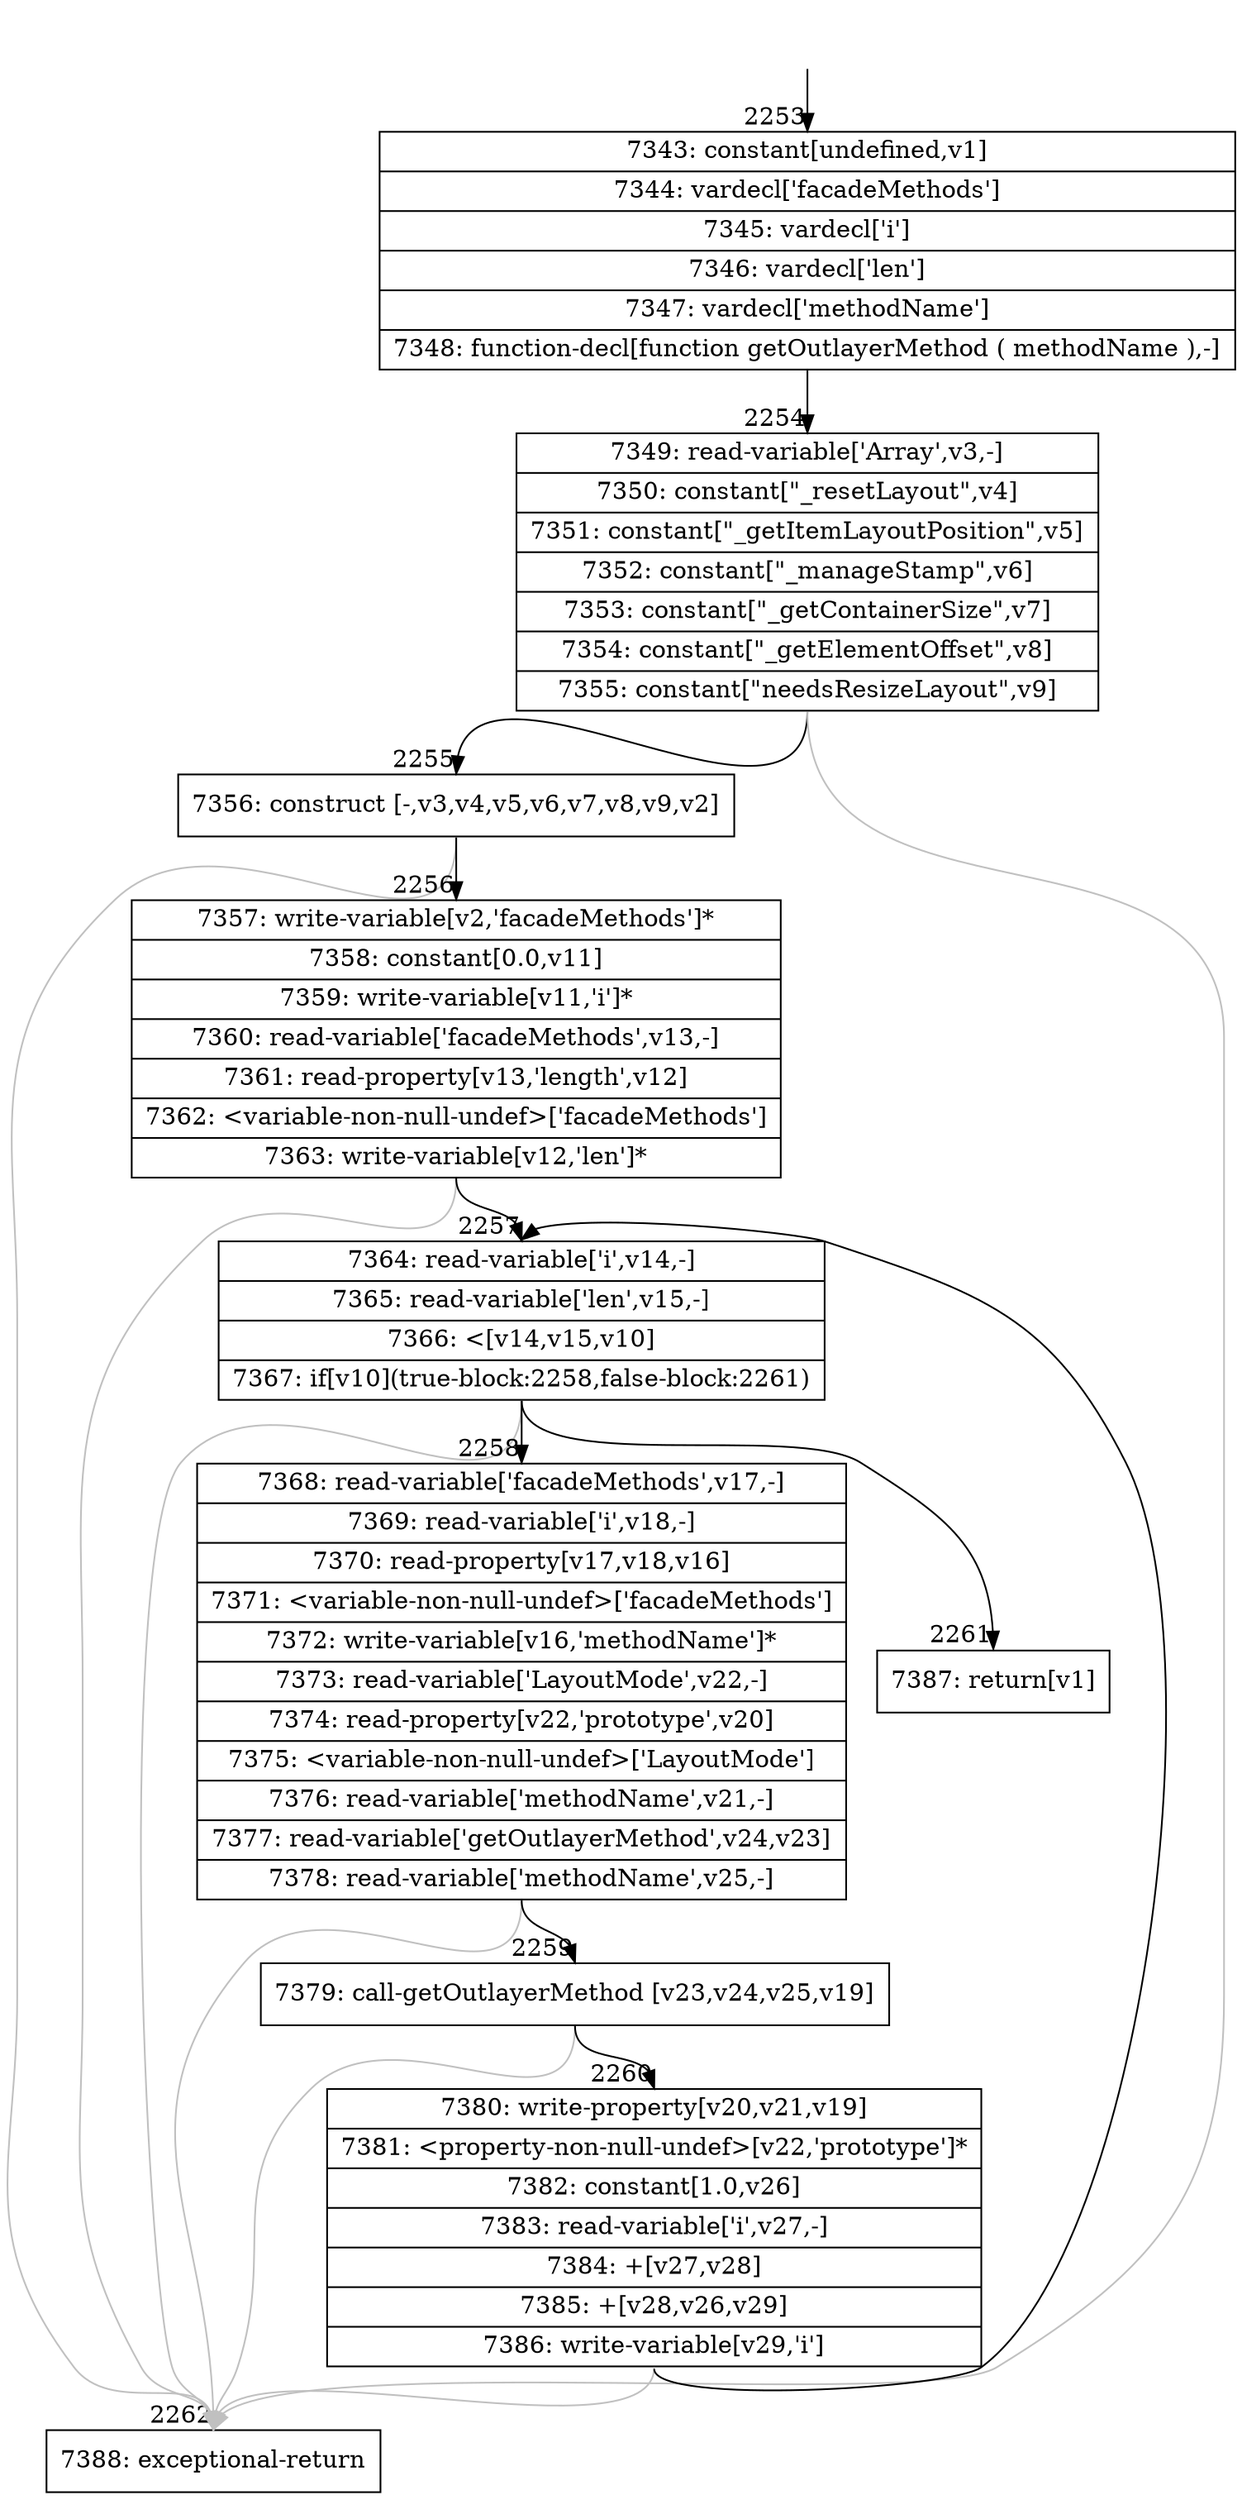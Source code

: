 digraph {
rankdir="TD"
BB_entry205[shape=none,label=""];
BB_entry205 -> BB2253 [tailport=s, headport=n, headlabel="    2253"]
BB2253 [shape=record label="{7343: constant[undefined,v1]|7344: vardecl['facadeMethods']|7345: vardecl['i']|7346: vardecl['len']|7347: vardecl['methodName']|7348: function-decl[function getOutlayerMethod ( methodName ),-]}" ] 
BB2253 -> BB2254 [tailport=s, headport=n, headlabel="      2254"]
BB2254 [shape=record label="{7349: read-variable['Array',v3,-]|7350: constant[\"_resetLayout\",v4]|7351: constant[\"_getItemLayoutPosition\",v5]|7352: constant[\"_manageStamp\",v6]|7353: constant[\"_getContainerSize\",v7]|7354: constant[\"_getElementOffset\",v8]|7355: constant[\"needsResizeLayout\",v9]}" ] 
BB2254 -> BB2255 [tailport=s, headport=n, headlabel="      2255"]
BB2254 -> BB2262 [tailport=s, headport=n, color=gray, headlabel="      2262"]
BB2255 [shape=record label="{7356: construct [-,v3,v4,v5,v6,v7,v8,v9,v2]}" ] 
BB2255 -> BB2256 [tailport=s, headport=n, headlabel="      2256"]
BB2255 -> BB2262 [tailport=s, headport=n, color=gray]
BB2256 [shape=record label="{7357: write-variable[v2,'facadeMethods']*|7358: constant[0.0,v11]|7359: write-variable[v11,'i']*|7360: read-variable['facadeMethods',v13,-]|7361: read-property[v13,'length',v12]|7362: \<variable-non-null-undef\>['facadeMethods']|7363: write-variable[v12,'len']*}" ] 
BB2256 -> BB2257 [tailport=s, headport=n, headlabel="      2257"]
BB2256 -> BB2262 [tailport=s, headport=n, color=gray]
BB2257 [shape=record label="{7364: read-variable['i',v14,-]|7365: read-variable['len',v15,-]|7366: \<[v14,v15,v10]|7367: if[v10](true-block:2258,false-block:2261)}" ] 
BB2257 -> BB2258 [tailport=s, headport=n, headlabel="      2258"]
BB2257 -> BB2261 [tailport=s, headport=n, headlabel="      2261"]
BB2257 -> BB2262 [tailport=s, headport=n, color=gray]
BB2258 [shape=record label="{7368: read-variable['facadeMethods',v17,-]|7369: read-variable['i',v18,-]|7370: read-property[v17,v18,v16]|7371: \<variable-non-null-undef\>['facadeMethods']|7372: write-variable[v16,'methodName']*|7373: read-variable['LayoutMode',v22,-]|7374: read-property[v22,'prototype',v20]|7375: \<variable-non-null-undef\>['LayoutMode']|7376: read-variable['methodName',v21,-]|7377: read-variable['getOutlayerMethod',v24,v23]|7378: read-variable['methodName',v25,-]}" ] 
BB2258 -> BB2259 [tailport=s, headport=n, headlabel="      2259"]
BB2258 -> BB2262 [tailport=s, headport=n, color=gray]
BB2259 [shape=record label="{7379: call-getOutlayerMethod [v23,v24,v25,v19]}" ] 
BB2259 -> BB2260 [tailport=s, headport=n, headlabel="      2260"]
BB2259 -> BB2262 [tailport=s, headport=n, color=gray]
BB2260 [shape=record label="{7380: write-property[v20,v21,v19]|7381: \<property-non-null-undef\>[v22,'prototype']*|7382: constant[1.0,v26]|7383: read-variable['i',v27,-]|7384: +[v27,v28]|7385: +[v28,v26,v29]|7386: write-variable[v29,'i']}" ] 
BB2260 -> BB2257 [tailport=s, headport=n]
BB2260 -> BB2262 [tailport=s, headport=n, color=gray]
BB2261 [shape=record label="{7387: return[v1]}" ] 
BB2262 [shape=record label="{7388: exceptional-return}" ] 
//#$~ 3131
}
